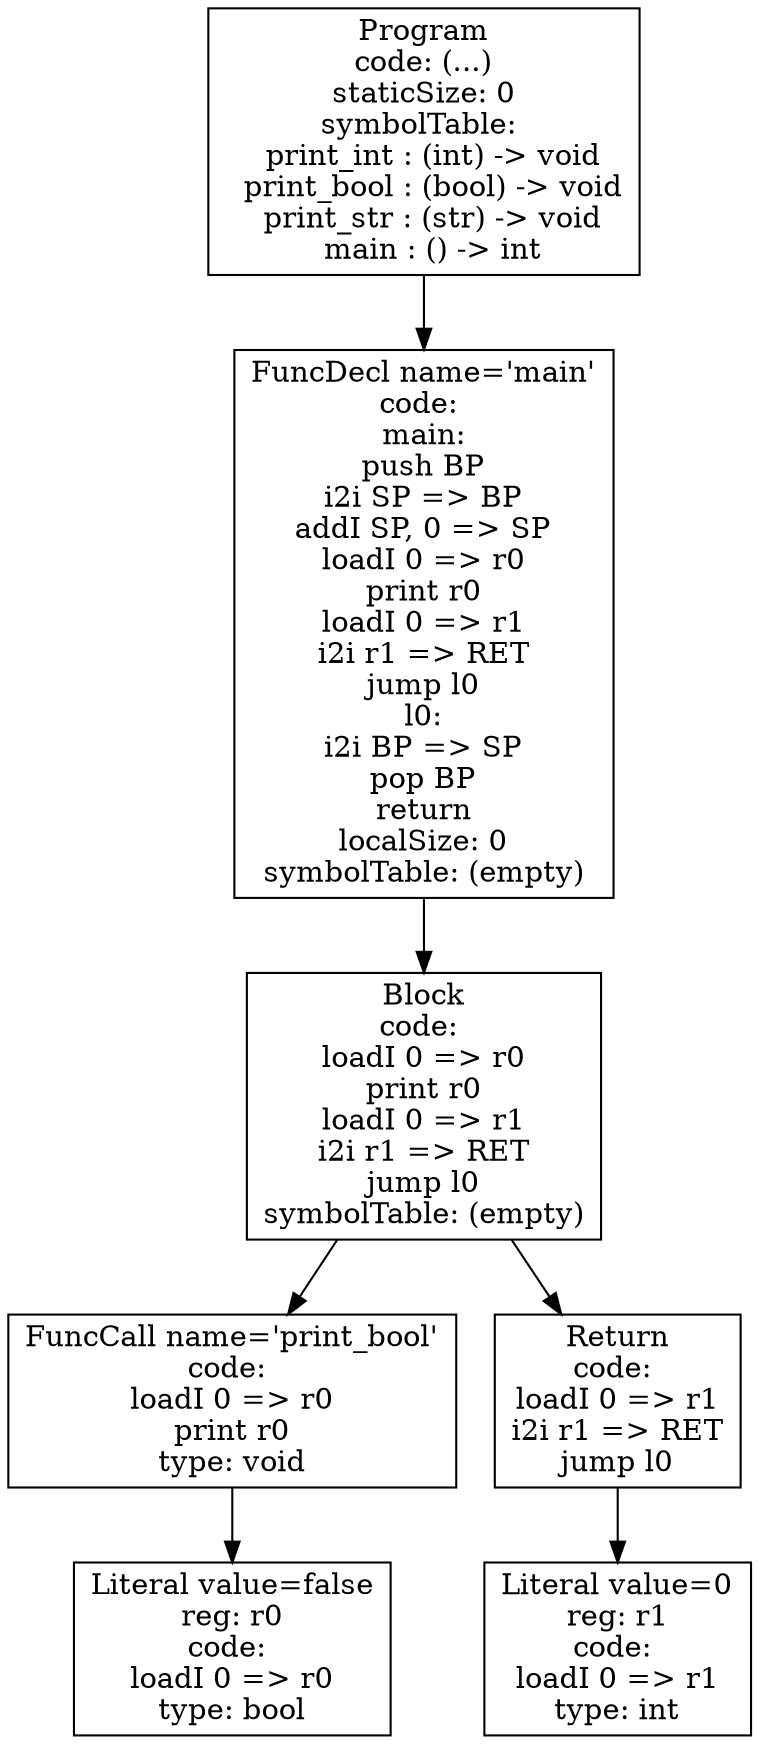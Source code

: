 digraph AST {
4 [shape=box, label="Literal value=false\nreg: r0\ncode: \nloadI 0 => r0\ntype: bool"];
3 [shape=box, label="FuncCall name='print_bool'\ncode: \nloadI 0 => r0\nprint r0\ntype: void"];
3 -> 4;
6 [shape=box, label="Literal value=0\nreg: r1\ncode: \nloadI 0 => r1\ntype: int"];
5 [shape=box, label="Return\ncode: \nloadI 0 => r1\ni2i r1 => RET\njump l0"];
5 -> 6;
2 [shape=box, label="Block\ncode: \nloadI 0 => r0\nprint r0\nloadI 0 => r1\ni2i r1 => RET\njump l0\nsymbolTable: (empty)"];
2 -> 3;
2 -> 5;
1 [shape=box, label="FuncDecl name='main'\ncode: \nmain:\npush BP\ni2i SP => BP\naddI SP, 0 => SP\nloadI 0 => r0\nprint r0\nloadI 0 => r1\ni2i r1 => RET\njump l0\nl0:\ni2i BP => SP\npop BP\nreturn\nlocalSize: 0\nsymbolTable: (empty)"];
1 -> 2;
0 [shape=box, label="Program\ncode: (...)\nstaticSize: 0\nsymbolTable: \n  print_int : (int) -> void\n  print_bool : (bool) -> void\n  print_str : (str) -> void\n  main : () -> int"];
0 -> 1;
}
